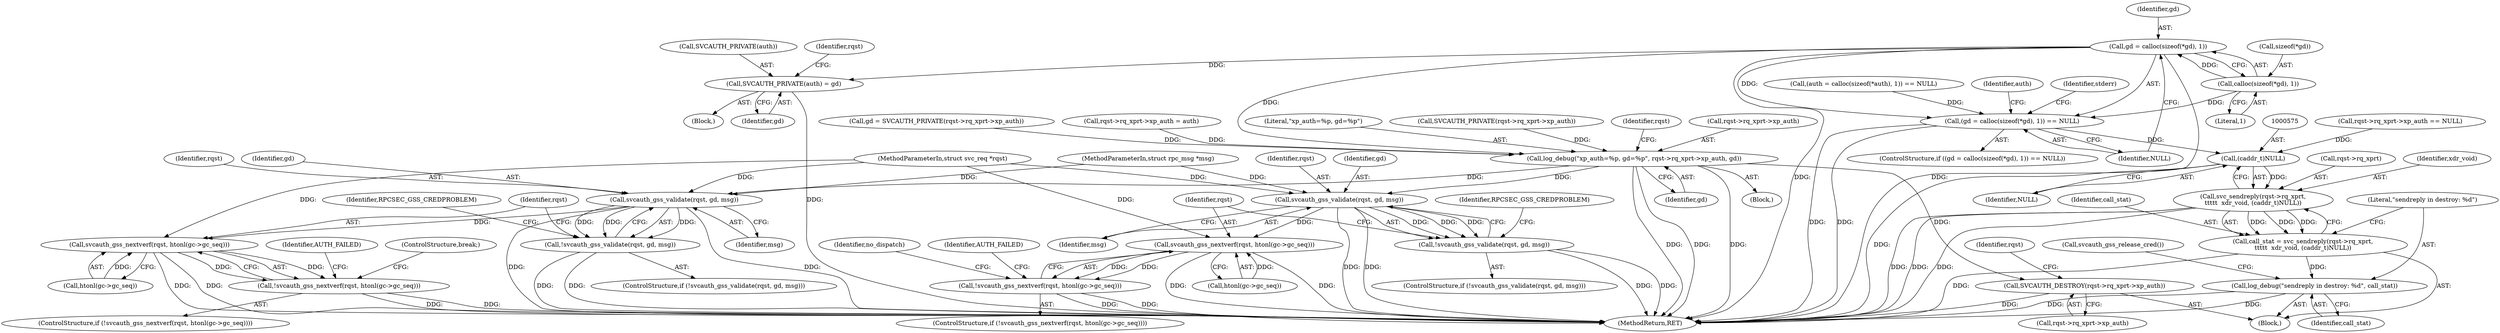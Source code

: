 digraph "0_krb5_5bb8a6b9c9eb8dd22bc9526751610aaa255ead9c@API" {
"1000168" [label="(Call,gd = calloc(sizeof(*gd), 1))"];
"1000170" [label="(Call,calloc(sizeof(*gd), 1))"];
"1000167" [label="(Call,(gd = calloc(sizeof(*gd), 1)) == NULL)"];
"1000574" [label="(Call,(caddr_t)NULL)"];
"1000569" [label="(Call,svc_sendreply(rqst->rq_xprt,\n\t\t\t\t\t  xdr_void, (caddr_t)NULL))"];
"1000567" [label="(Call,call_stat = svc_sendreply(rqst->rq_xprt,\n\t\t\t\t\t  xdr_void, (caddr_t)NULL))"];
"1000577" [label="(Call,log_debug(\"sendreply in destroy: %d\", call_stat))"];
"1000188" [label="(Call,SVCAUTH_PRIVATE(auth) = gd)"];
"1000208" [label="(Call,log_debug(\"xp_auth=%p, gd=%p\", rqst->rq_xprt->xp_auth, gd))"];
"1000519" [label="(Call,svcauth_gss_validate(rqst, gd, msg))"];
"1000518" [label="(Call,!svcauth_gss_validate(rqst, gd, msg))"];
"1000527" [label="(Call,svcauth_gss_nextverf(rqst, htonl(gc->gc_seq)))"];
"1000526" [label="(Call,!svcauth_gss_nextverf(rqst, htonl(gc->gc_seq)))"];
"1000547" [label="(Call,svcauth_gss_validate(rqst, gd, msg))"];
"1000546" [label="(Call,!svcauth_gss_validate(rqst, gd, msg))"];
"1000555" [label="(Call,svcauth_gss_nextverf(rqst, htonl(gc->gc_seq)))"];
"1000554" [label="(Call,!svcauth_gss_nextverf(rqst, htonl(gc->gc_seq)))"];
"1000585" [label="(Call,SVCAUTH_DESTROY(rqst->rq_xprt->xp_auth))"];
"1000175" [label="(Identifier,NULL)"];
"1000578" [label="(Literal,\"sendreply in destroy: %d\")"];
"1000195" [label="(Identifier,rqst)"];
"1000526" [label="(Call,!svcauth_gss_nextverf(rqst, htonl(gc->gc_seq)))"];
"1000555" [label="(Call,svcauth_gss_nextverf(rqst, htonl(gc->gc_seq)))"];
"1000534" [label="(Identifier,AUTH_FAILED)"];
"1000565" [label="(Identifier,no_dispatch)"];
"1000554" [label="(Call,!svcauth_gss_nextverf(rqst, htonl(gc->gc_seq)))"];
"1000200" [label="(Call,gd = SVCAUTH_PRIVATE(rqst->rq_xprt->xp_auth))"];
"1000110" [label="(MethodParameterIn,struct svc_req *rqst)"];
"1000553" [label="(ControlStructure,if (!svcauth_gss_nextverf(rqst, htonl(gc->gc_seq))))"];
"1000168" [label="(Call,gd = calloc(sizeof(*gd), 1))"];
"1000570" [label="(Call,rqst->rq_xprt)"];
"1000549" [label="(Identifier,gd)"];
"1000528" [label="(Identifier,rqst)"];
"1000545" [label="(ControlStructure,if (!svcauth_gss_validate(rqst, gd, msg)))"];
"1000594" [label="(Identifier,rqst)"];
"1000170" [label="(Call,calloc(sizeof(*gd), 1))"];
"1000518" [label="(Call,!svcauth_gss_validate(rqst, gd, msg))"];
"1000520" [label="(Identifier,rqst)"];
"1000552" [label="(Identifier,RPCSEC_GSS_CREDPROBLEM)"];
"1000527" [label="(Call,svcauth_gss_nextverf(rqst, htonl(gc->gc_seq)))"];
"1000151" [label="(Call,(auth = calloc(sizeof(*auth), 1)) == NULL)"];
"1000113" [label="(Block,)"];
"1000192" [label="(Call,rqst->rq_xprt->xp_auth = auth)"];
"1000111" [label="(MethodParameterIn,struct rpc_msg *msg)"];
"1000169" [label="(Identifier,gd)"];
"1000174" [label="(Literal,1)"];
"1000517" [label="(ControlStructure,if (!svcauth_gss_validate(rqst, gd, msg)))"];
"1000209" [label="(Literal,\"xp_auth=%p, gd=%p\")"];
"1000577" [label="(Call,log_debug(\"sendreply in destroy: %d\", call_stat))"];
"1000525" [label="(ControlStructure,if (!svcauth_gss_nextverf(rqst, htonl(gc->gc_seq))))"];
"1000522" [label="(Identifier,msg)"];
"1000546" [label="(Call,!svcauth_gss_validate(rqst, gd, msg))"];
"1000134" [label="(Call,rqst->rq_xprt->xp_auth == NULL)"];
"1000202" [label="(Call,SVCAUTH_PRIVATE(rqst->rq_xprt->xp_auth))"];
"1000557" [label="(Call,htonl(gc->gc_seq))"];
"1000573" [label="(Identifier,xdr_void)"];
"1000149" [label="(Block,)"];
"1000184" [label="(Identifier,auth)"];
"1000220" [label="(Identifier,rqst)"];
"1000574" [label="(Call,(caddr_t)NULL)"];
"1000189" [label="(Call,SVCAUTH_PRIVATE(auth))"];
"1000547" [label="(Call,svcauth_gss_validate(rqst, gd, msg))"];
"1000567" [label="(Call,call_stat = svc_sendreply(rqst->rq_xprt,\n\t\t\t\t\t  xdr_void, (caddr_t)NULL))"];
"1000556" [label="(Identifier,rqst)"];
"1000582" [label="(Call,svcauth_gss_release_cred())"];
"1000178" [label="(Identifier,stderr)"];
"1000524" [label="(Identifier,RPCSEC_GSS_CREDPROBLEM)"];
"1000167" [label="(Call,(gd = calloc(sizeof(*gd), 1)) == NULL)"];
"1000585" [label="(Call,SVCAUTH_DESTROY(rqst->rq_xprt->xp_auth))"];
"1000562" [label="(Identifier,AUTH_FAILED)"];
"1000521" [label="(Identifier,gd)"];
"1000535" [label="(ControlStructure,break;)"];
"1000191" [label="(Identifier,gd)"];
"1000586" [label="(Call,rqst->rq_xprt->xp_auth)"];
"1000576" [label="(Identifier,NULL)"];
"1000548" [label="(Identifier,rqst)"];
"1000171" [label="(Call,sizeof(*gd))"];
"1000529" [label="(Call,htonl(gc->gc_seq))"];
"1000188" [label="(Call,SVCAUTH_PRIVATE(auth) = gd)"];
"1000550" [label="(Identifier,msg)"];
"1000166" [label="(ControlStructure,if ((gd = calloc(sizeof(*gd), 1)) == NULL))"];
"1000616" [label="(MethodReturn,RET)"];
"1000208" [label="(Call,log_debug(\"xp_auth=%p, gd=%p\", rqst->rq_xprt->xp_auth, gd))"];
"1000519" [label="(Call,svcauth_gss_validate(rqst, gd, msg))"];
"1000568" [label="(Identifier,call_stat)"];
"1000569" [label="(Call,svc_sendreply(rqst->rq_xprt,\n\t\t\t\t\t  xdr_void, (caddr_t)NULL))"];
"1000428" [label="(Block,)"];
"1000579" [label="(Identifier,call_stat)"];
"1000210" [label="(Call,rqst->rq_xprt->xp_auth)"];
"1000215" [label="(Identifier,gd)"];
"1000168" -> "1000167"  [label="AST: "];
"1000168" -> "1000170"  [label="CFG: "];
"1000169" -> "1000168"  [label="AST: "];
"1000170" -> "1000168"  [label="AST: "];
"1000175" -> "1000168"  [label="CFG: "];
"1000168" -> "1000616"  [label="DDG: "];
"1000168" -> "1000616"  [label="DDG: "];
"1000168" -> "1000167"  [label="DDG: "];
"1000170" -> "1000168"  [label="DDG: "];
"1000168" -> "1000188"  [label="DDG: "];
"1000168" -> "1000208"  [label="DDG: "];
"1000170" -> "1000174"  [label="CFG: "];
"1000171" -> "1000170"  [label="AST: "];
"1000174" -> "1000170"  [label="AST: "];
"1000170" -> "1000167"  [label="DDG: "];
"1000167" -> "1000166"  [label="AST: "];
"1000167" -> "1000175"  [label="CFG: "];
"1000175" -> "1000167"  [label="AST: "];
"1000178" -> "1000167"  [label="CFG: "];
"1000184" -> "1000167"  [label="CFG: "];
"1000167" -> "1000616"  [label="DDG: "];
"1000167" -> "1000616"  [label="DDG: "];
"1000151" -> "1000167"  [label="DDG: "];
"1000167" -> "1000574"  [label="DDG: "];
"1000574" -> "1000569"  [label="AST: "];
"1000574" -> "1000576"  [label="CFG: "];
"1000575" -> "1000574"  [label="AST: "];
"1000576" -> "1000574"  [label="AST: "];
"1000569" -> "1000574"  [label="CFG: "];
"1000574" -> "1000616"  [label="DDG: "];
"1000574" -> "1000569"  [label="DDG: "];
"1000134" -> "1000574"  [label="DDG: "];
"1000569" -> "1000567"  [label="AST: "];
"1000570" -> "1000569"  [label="AST: "];
"1000573" -> "1000569"  [label="AST: "];
"1000567" -> "1000569"  [label="CFG: "];
"1000569" -> "1000616"  [label="DDG: "];
"1000569" -> "1000616"  [label="DDG: "];
"1000569" -> "1000616"  [label="DDG: "];
"1000569" -> "1000567"  [label="DDG: "];
"1000569" -> "1000567"  [label="DDG: "];
"1000569" -> "1000567"  [label="DDG: "];
"1000567" -> "1000428"  [label="AST: "];
"1000568" -> "1000567"  [label="AST: "];
"1000578" -> "1000567"  [label="CFG: "];
"1000567" -> "1000616"  [label="DDG: "];
"1000567" -> "1000577"  [label="DDG: "];
"1000577" -> "1000428"  [label="AST: "];
"1000577" -> "1000579"  [label="CFG: "];
"1000578" -> "1000577"  [label="AST: "];
"1000579" -> "1000577"  [label="AST: "];
"1000582" -> "1000577"  [label="CFG: "];
"1000577" -> "1000616"  [label="DDG: "];
"1000577" -> "1000616"  [label="DDG: "];
"1000188" -> "1000149"  [label="AST: "];
"1000188" -> "1000191"  [label="CFG: "];
"1000189" -> "1000188"  [label="AST: "];
"1000191" -> "1000188"  [label="AST: "];
"1000195" -> "1000188"  [label="CFG: "];
"1000188" -> "1000616"  [label="DDG: "];
"1000208" -> "1000113"  [label="AST: "];
"1000208" -> "1000215"  [label="CFG: "];
"1000209" -> "1000208"  [label="AST: "];
"1000210" -> "1000208"  [label="AST: "];
"1000215" -> "1000208"  [label="AST: "];
"1000220" -> "1000208"  [label="CFG: "];
"1000208" -> "1000616"  [label="DDG: "];
"1000208" -> "1000616"  [label="DDG: "];
"1000208" -> "1000616"  [label="DDG: "];
"1000202" -> "1000208"  [label="DDG: "];
"1000192" -> "1000208"  [label="DDG: "];
"1000200" -> "1000208"  [label="DDG: "];
"1000208" -> "1000519"  [label="DDG: "];
"1000208" -> "1000547"  [label="DDG: "];
"1000208" -> "1000585"  [label="DDG: "];
"1000519" -> "1000518"  [label="AST: "];
"1000519" -> "1000522"  [label="CFG: "];
"1000520" -> "1000519"  [label="AST: "];
"1000521" -> "1000519"  [label="AST: "];
"1000522" -> "1000519"  [label="AST: "];
"1000518" -> "1000519"  [label="CFG: "];
"1000519" -> "1000616"  [label="DDG: "];
"1000519" -> "1000616"  [label="DDG: "];
"1000519" -> "1000518"  [label="DDG: "];
"1000519" -> "1000518"  [label="DDG: "];
"1000519" -> "1000518"  [label="DDG: "];
"1000110" -> "1000519"  [label="DDG: "];
"1000111" -> "1000519"  [label="DDG: "];
"1000519" -> "1000527"  [label="DDG: "];
"1000518" -> "1000517"  [label="AST: "];
"1000524" -> "1000518"  [label="CFG: "];
"1000528" -> "1000518"  [label="CFG: "];
"1000518" -> "1000616"  [label="DDG: "];
"1000518" -> "1000616"  [label="DDG: "];
"1000527" -> "1000526"  [label="AST: "];
"1000527" -> "1000529"  [label="CFG: "];
"1000528" -> "1000527"  [label="AST: "];
"1000529" -> "1000527"  [label="AST: "];
"1000526" -> "1000527"  [label="CFG: "];
"1000527" -> "1000616"  [label="DDG: "];
"1000527" -> "1000616"  [label="DDG: "];
"1000527" -> "1000526"  [label="DDG: "];
"1000527" -> "1000526"  [label="DDG: "];
"1000110" -> "1000527"  [label="DDG: "];
"1000529" -> "1000527"  [label="DDG: "];
"1000526" -> "1000525"  [label="AST: "];
"1000534" -> "1000526"  [label="CFG: "];
"1000535" -> "1000526"  [label="CFG: "];
"1000526" -> "1000616"  [label="DDG: "];
"1000526" -> "1000616"  [label="DDG: "];
"1000547" -> "1000546"  [label="AST: "];
"1000547" -> "1000550"  [label="CFG: "];
"1000548" -> "1000547"  [label="AST: "];
"1000549" -> "1000547"  [label="AST: "];
"1000550" -> "1000547"  [label="AST: "];
"1000546" -> "1000547"  [label="CFG: "];
"1000547" -> "1000616"  [label="DDG: "];
"1000547" -> "1000616"  [label="DDG: "];
"1000547" -> "1000546"  [label="DDG: "];
"1000547" -> "1000546"  [label="DDG: "];
"1000547" -> "1000546"  [label="DDG: "];
"1000110" -> "1000547"  [label="DDG: "];
"1000111" -> "1000547"  [label="DDG: "];
"1000547" -> "1000555"  [label="DDG: "];
"1000546" -> "1000545"  [label="AST: "];
"1000552" -> "1000546"  [label="CFG: "];
"1000556" -> "1000546"  [label="CFG: "];
"1000546" -> "1000616"  [label="DDG: "];
"1000546" -> "1000616"  [label="DDG: "];
"1000555" -> "1000554"  [label="AST: "];
"1000555" -> "1000557"  [label="CFG: "];
"1000556" -> "1000555"  [label="AST: "];
"1000557" -> "1000555"  [label="AST: "];
"1000554" -> "1000555"  [label="CFG: "];
"1000555" -> "1000616"  [label="DDG: "];
"1000555" -> "1000616"  [label="DDG: "];
"1000555" -> "1000554"  [label="DDG: "];
"1000555" -> "1000554"  [label="DDG: "];
"1000110" -> "1000555"  [label="DDG: "];
"1000557" -> "1000555"  [label="DDG: "];
"1000554" -> "1000553"  [label="AST: "];
"1000562" -> "1000554"  [label="CFG: "];
"1000565" -> "1000554"  [label="CFG: "];
"1000554" -> "1000616"  [label="DDG: "];
"1000554" -> "1000616"  [label="DDG: "];
"1000585" -> "1000428"  [label="AST: "];
"1000585" -> "1000586"  [label="CFG: "];
"1000586" -> "1000585"  [label="AST: "];
"1000594" -> "1000585"  [label="CFG: "];
"1000585" -> "1000616"  [label="DDG: "];
}
